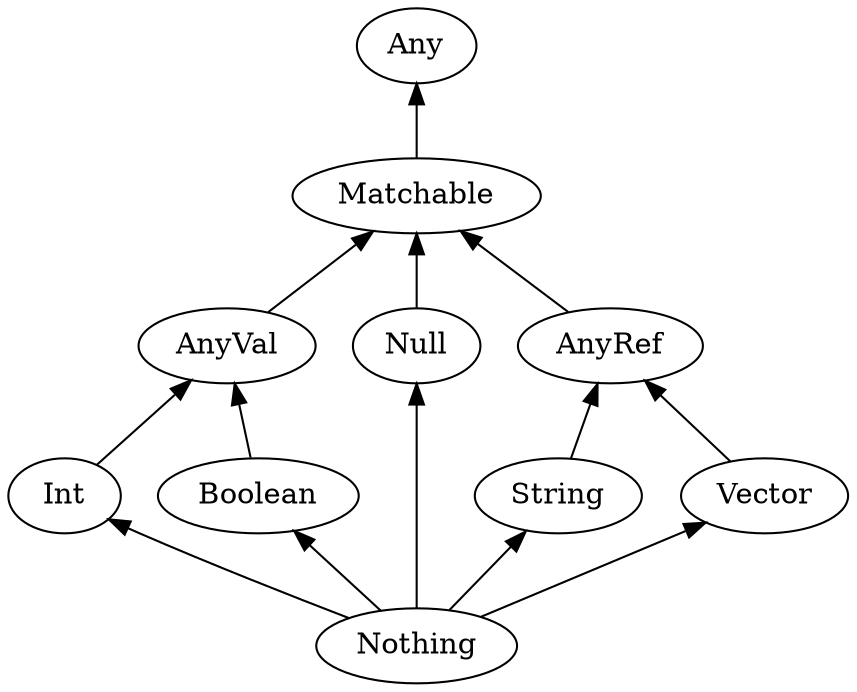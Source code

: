 digraph {
  rankdir=BT;
  subgraph {
    Matchable -> Any;
  }
  subgraph {
    Nothing -> Int, Boolean -> AnyVal -> Matchable;
  }
  subgraph {
    Nothing -> Null -> Matchable;
  }
  subgraph {
    Nothing -> String, Vector -> AnyRef -> Matchable;
  }
}